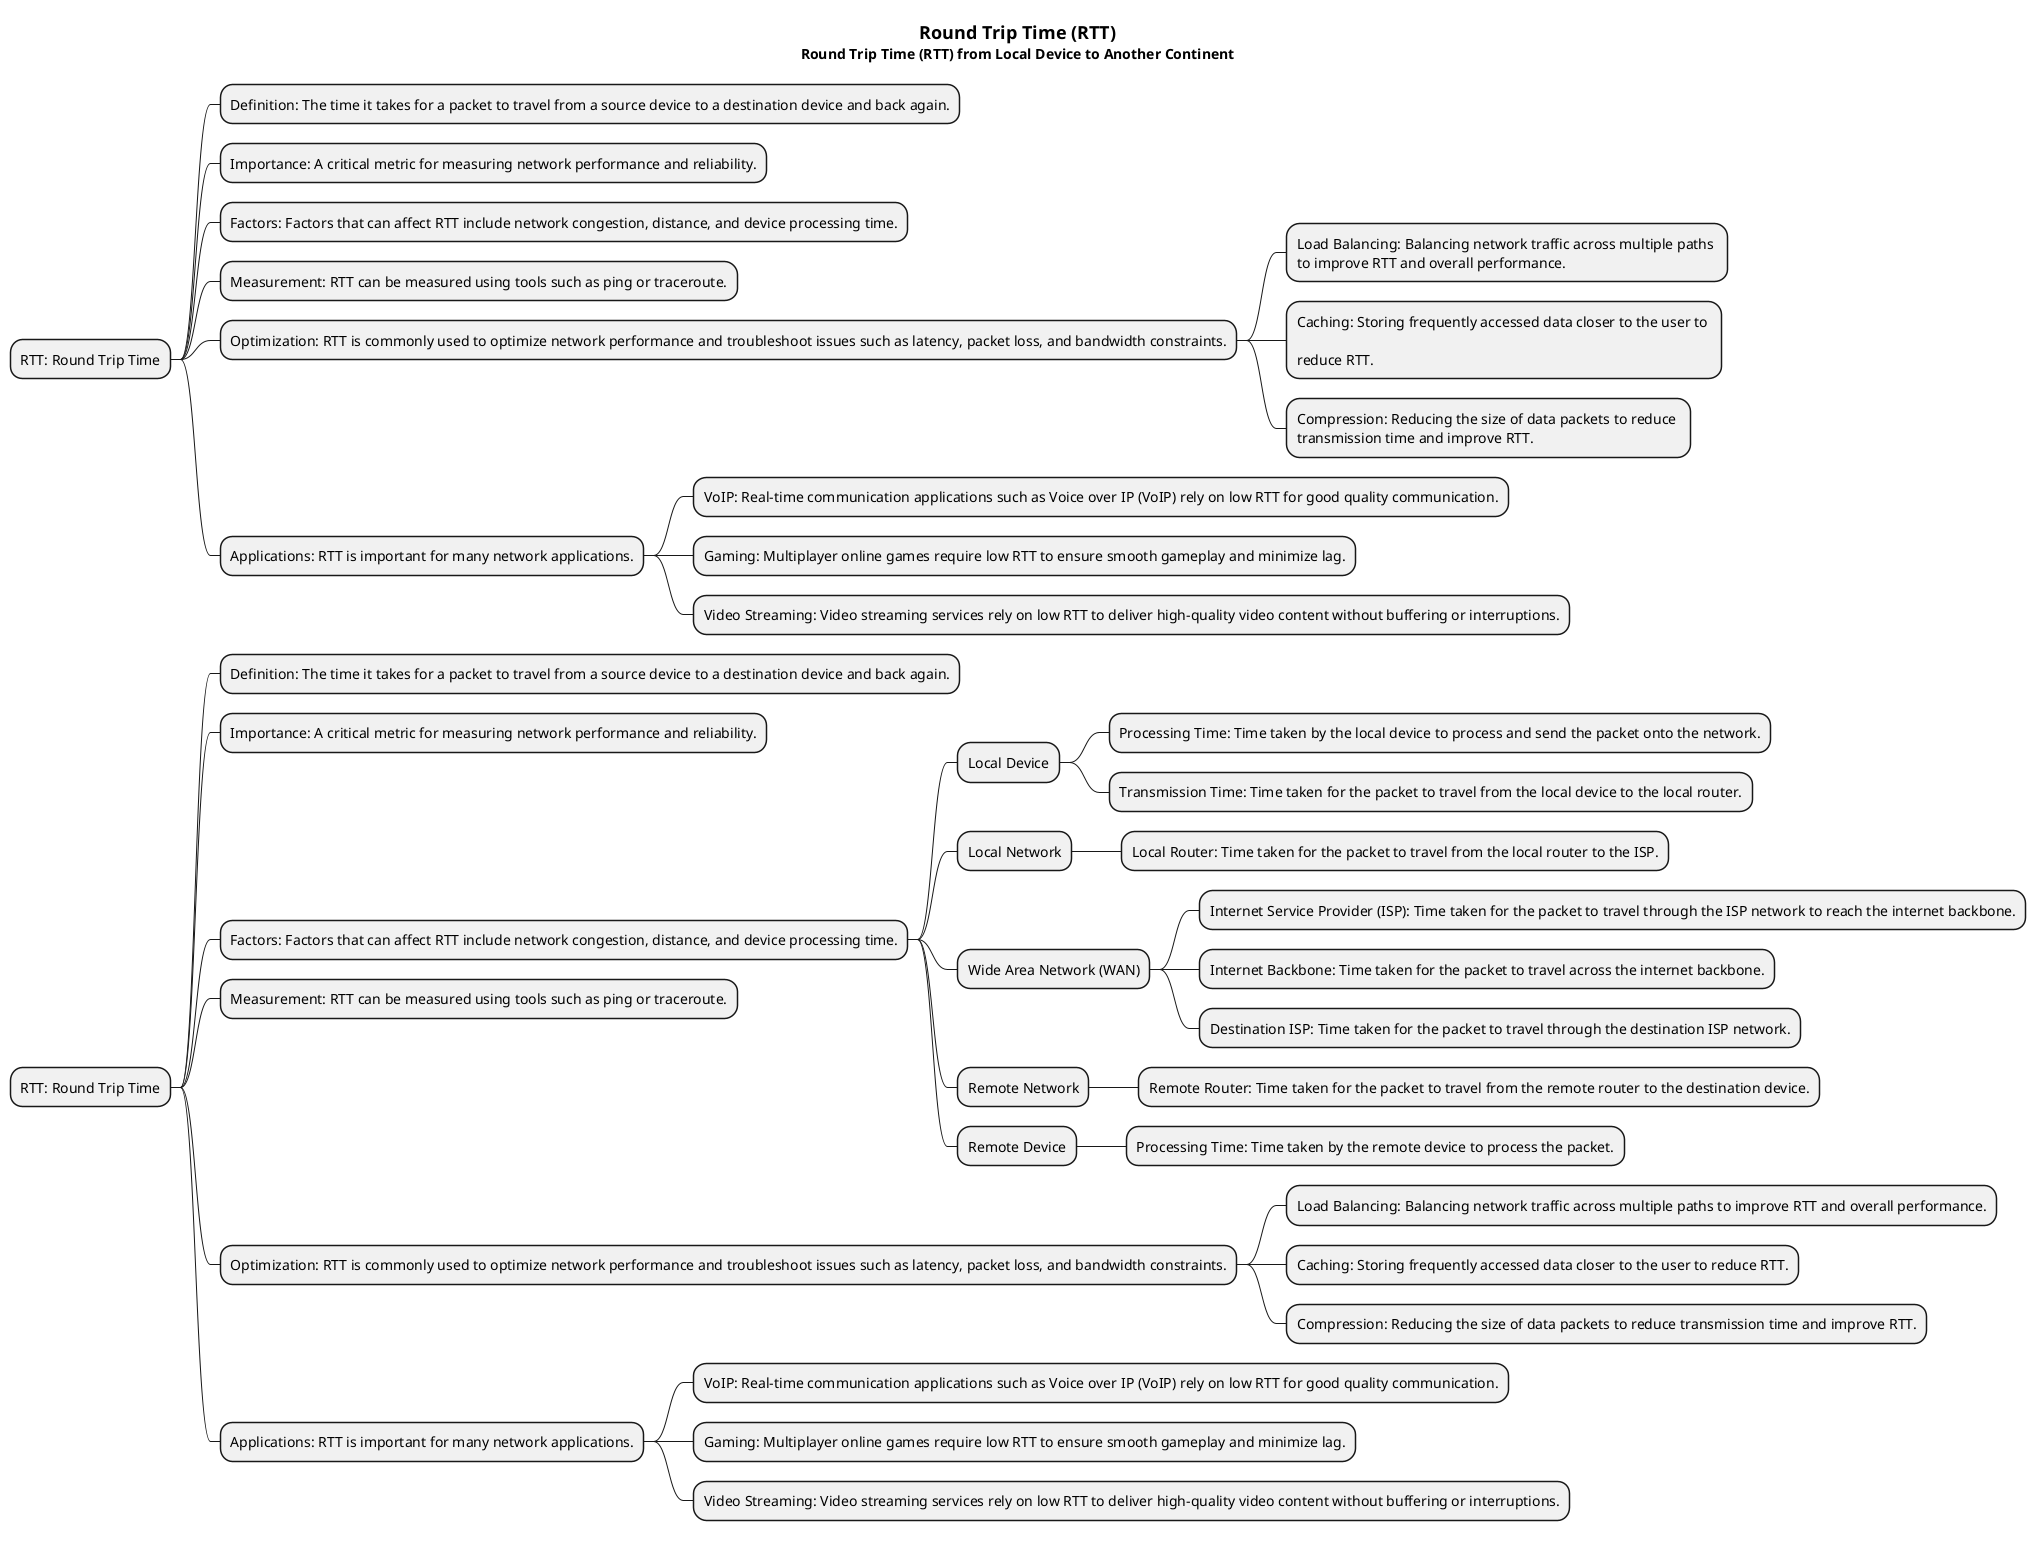 @startmindmap
title = Round Trip Time (RTT) \nRound Trip Time (RTT) from Local Device to Another Continent

* RTT: Round Trip Time
** Definition: The time it takes for a packet to travel from a source device to a destination device and back again.
** Importance: A critical metric for measuring network performance and reliability.
** Factors: Factors that can affect RTT include network congestion, distance, and device processing time.
** Measurement: RTT can be measured using tools such as ping or traceroute.
** Optimization: RTT is commonly used to optimize network performance and troubleshoot issues such as latency, packet loss, and bandwidth constraints.
*** Load Balancing: Balancing network traffic across multiple paths \nto improve RTT and overall performance.
*** Caching: Storing frequently accessed data closer to the user to \n\nreduce RTT.
*** Compression: Reducing the size of data packets to reduce \ntransmission time and improve RTT.
** Applications: RTT is important for many network applications.
*** VoIP: Real-time communication applications such as Voice over IP (VoIP) rely on low RTT for good quality communication.
*** Gaming: Multiplayer online games require low RTT to ensure smooth gameplay and minimize lag.
*** Video Streaming: Video streaming services rely on low RTT to deliver high-quality video content without buffering or interruptions.



* RTT: Round Trip Time
** Definition: The time it takes for a packet to travel from a source device to a destination device and back again.
** Importance: A critical metric for measuring network performance and reliability.
** Factors: Factors that can affect RTT include network congestion, distance, and device processing time.

*** Local Device
**** Processing Time: Time taken by the local device to process and send the packet onto the network.
**** Transmission Time: Time taken for the packet to travel from the local device to the local router.

*** Local Network
**** Local Router: Time taken for the packet to travel from the local router to the ISP.

*** Wide Area Network (WAN)
**** Internet Service Provider (ISP): Time taken for the packet to travel through the ISP network to reach the internet backbone.

**** Internet Backbone: Time taken for the packet to travel across the internet backbone.

**** Destination ISP: Time taken for the packet to travel through the destination ISP network.

*** Remote Network
**** Remote Router: Time taken for the packet to travel from the remote router to the destination device.

*** Remote Device
**** Processing Time: Time taken by the remote device to process the packet.

** Measurement: RTT can be measured using tools such as ping or traceroute.
** Optimization: RTT is commonly used to optimize network performance and troubleshoot issues such as latency, packet loss, and bandwidth constraints.

*** Load Balancing: Balancing network traffic across multiple paths to improve RTT and overall performance.
*** Caching: Storing frequently accessed data closer to the user to reduce RTT.
*** Compression: Reducing the size of data packets to reduce transmission time and improve RTT.

** Applications: RTT is important for many network applications.

*** VoIP: Real-time communication applications such as Voice over IP (VoIP) rely on low RTT for good quality communication.
*** Gaming: Multiplayer online games require low RTT to ensure smooth gameplay and minimize lag.
*** Video Streaming: Video streaming services rely on low RTT to deliver high-quality video content without buffering or interruptions.

@endmindmap

